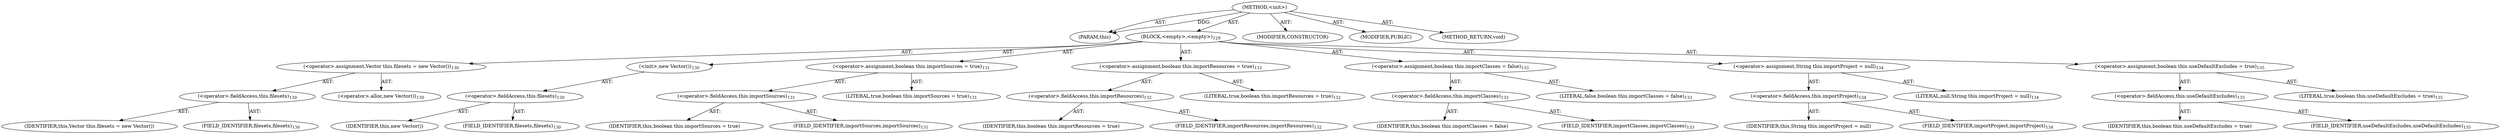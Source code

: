 digraph "&lt;init&gt;" {  
"111669149707" [label = <(METHOD,&lt;init&gt;)> ]
"115964117010" [label = <(PARAM,this)> ]
"25769803797" [label = <(BLOCK,&lt;empty&gt;,&lt;empty&gt;)<SUB>129</SUB>> ]
"30064771131" [label = <(&lt;operator&gt;.assignment,Vector this.filesets = new Vector())<SUB>130</SUB>> ]
"30064771132" [label = <(&lt;operator&gt;.fieldAccess,this.filesets)<SUB>130</SUB>> ]
"68719476788" [label = <(IDENTIFIER,this,Vector this.filesets = new Vector())> ]
"55834574864" [label = <(FIELD_IDENTIFIER,filesets,filesets)<SUB>130</SUB>> ]
"30064771133" [label = <(&lt;operator&gt;.alloc,new Vector())<SUB>130</SUB>> ]
"30064771134" [label = <(&lt;init&gt;,new Vector())<SUB>130</SUB>> ]
"30064771135" [label = <(&lt;operator&gt;.fieldAccess,this.filesets)<SUB>130</SUB>> ]
"68719476789" [label = <(IDENTIFIER,this,new Vector())> ]
"55834574865" [label = <(FIELD_IDENTIFIER,filesets,filesets)<SUB>130</SUB>> ]
"30064771136" [label = <(&lt;operator&gt;.assignment,boolean this.importSources = true)<SUB>131</SUB>> ]
"30064771137" [label = <(&lt;operator&gt;.fieldAccess,this.importSources)<SUB>131</SUB>> ]
"68719476790" [label = <(IDENTIFIER,this,boolean this.importSources = true)> ]
"55834574866" [label = <(FIELD_IDENTIFIER,importSources,importSources)<SUB>131</SUB>> ]
"90194313222" [label = <(LITERAL,true,boolean this.importSources = true)<SUB>131</SUB>> ]
"30064771138" [label = <(&lt;operator&gt;.assignment,boolean this.importResources = true)<SUB>132</SUB>> ]
"30064771139" [label = <(&lt;operator&gt;.fieldAccess,this.importResources)<SUB>132</SUB>> ]
"68719476791" [label = <(IDENTIFIER,this,boolean this.importResources = true)> ]
"55834574867" [label = <(FIELD_IDENTIFIER,importResources,importResources)<SUB>132</SUB>> ]
"90194313223" [label = <(LITERAL,true,boolean this.importResources = true)<SUB>132</SUB>> ]
"30064771140" [label = <(&lt;operator&gt;.assignment,boolean this.importClasses = false)<SUB>133</SUB>> ]
"30064771141" [label = <(&lt;operator&gt;.fieldAccess,this.importClasses)<SUB>133</SUB>> ]
"68719476792" [label = <(IDENTIFIER,this,boolean this.importClasses = false)> ]
"55834574868" [label = <(FIELD_IDENTIFIER,importClasses,importClasses)<SUB>133</SUB>> ]
"90194313224" [label = <(LITERAL,false,boolean this.importClasses = false)<SUB>133</SUB>> ]
"30064771142" [label = <(&lt;operator&gt;.assignment,String this.importProject = null)<SUB>134</SUB>> ]
"30064771143" [label = <(&lt;operator&gt;.fieldAccess,this.importProject)<SUB>134</SUB>> ]
"68719476793" [label = <(IDENTIFIER,this,String this.importProject = null)> ]
"55834574869" [label = <(FIELD_IDENTIFIER,importProject,importProject)<SUB>134</SUB>> ]
"90194313225" [label = <(LITERAL,null,String this.importProject = null)<SUB>134</SUB>> ]
"30064771144" [label = <(&lt;operator&gt;.assignment,boolean this.useDefaultExcludes = true)<SUB>135</SUB>> ]
"30064771145" [label = <(&lt;operator&gt;.fieldAccess,this.useDefaultExcludes)<SUB>135</SUB>> ]
"68719476794" [label = <(IDENTIFIER,this,boolean this.useDefaultExcludes = true)> ]
"55834574870" [label = <(FIELD_IDENTIFIER,useDefaultExcludes,useDefaultExcludes)<SUB>135</SUB>> ]
"90194313226" [label = <(LITERAL,true,boolean this.useDefaultExcludes = true)<SUB>135</SUB>> ]
"133143986205" [label = <(MODIFIER,CONSTRUCTOR)> ]
"133143986206" [label = <(MODIFIER,PUBLIC)> ]
"128849018891" [label = <(METHOD_RETURN,void)> ]
  "111669149707" -> "115964117010"  [ label = "AST: "] 
  "111669149707" -> "25769803797"  [ label = "AST: "] 
  "111669149707" -> "133143986205"  [ label = "AST: "] 
  "111669149707" -> "133143986206"  [ label = "AST: "] 
  "111669149707" -> "128849018891"  [ label = "AST: "] 
  "25769803797" -> "30064771131"  [ label = "AST: "] 
  "25769803797" -> "30064771134"  [ label = "AST: "] 
  "25769803797" -> "30064771136"  [ label = "AST: "] 
  "25769803797" -> "30064771138"  [ label = "AST: "] 
  "25769803797" -> "30064771140"  [ label = "AST: "] 
  "25769803797" -> "30064771142"  [ label = "AST: "] 
  "25769803797" -> "30064771144"  [ label = "AST: "] 
  "30064771131" -> "30064771132"  [ label = "AST: "] 
  "30064771131" -> "30064771133"  [ label = "AST: "] 
  "30064771132" -> "68719476788"  [ label = "AST: "] 
  "30064771132" -> "55834574864"  [ label = "AST: "] 
  "30064771134" -> "30064771135"  [ label = "AST: "] 
  "30064771135" -> "68719476789"  [ label = "AST: "] 
  "30064771135" -> "55834574865"  [ label = "AST: "] 
  "30064771136" -> "30064771137"  [ label = "AST: "] 
  "30064771136" -> "90194313222"  [ label = "AST: "] 
  "30064771137" -> "68719476790"  [ label = "AST: "] 
  "30064771137" -> "55834574866"  [ label = "AST: "] 
  "30064771138" -> "30064771139"  [ label = "AST: "] 
  "30064771138" -> "90194313223"  [ label = "AST: "] 
  "30064771139" -> "68719476791"  [ label = "AST: "] 
  "30064771139" -> "55834574867"  [ label = "AST: "] 
  "30064771140" -> "30064771141"  [ label = "AST: "] 
  "30064771140" -> "90194313224"  [ label = "AST: "] 
  "30064771141" -> "68719476792"  [ label = "AST: "] 
  "30064771141" -> "55834574868"  [ label = "AST: "] 
  "30064771142" -> "30064771143"  [ label = "AST: "] 
  "30064771142" -> "90194313225"  [ label = "AST: "] 
  "30064771143" -> "68719476793"  [ label = "AST: "] 
  "30064771143" -> "55834574869"  [ label = "AST: "] 
  "30064771144" -> "30064771145"  [ label = "AST: "] 
  "30064771144" -> "90194313226"  [ label = "AST: "] 
  "30064771145" -> "68719476794"  [ label = "AST: "] 
  "30064771145" -> "55834574870"  [ label = "AST: "] 
  "111669149707" -> "115964117010"  [ label = "DDG: "] 
}
